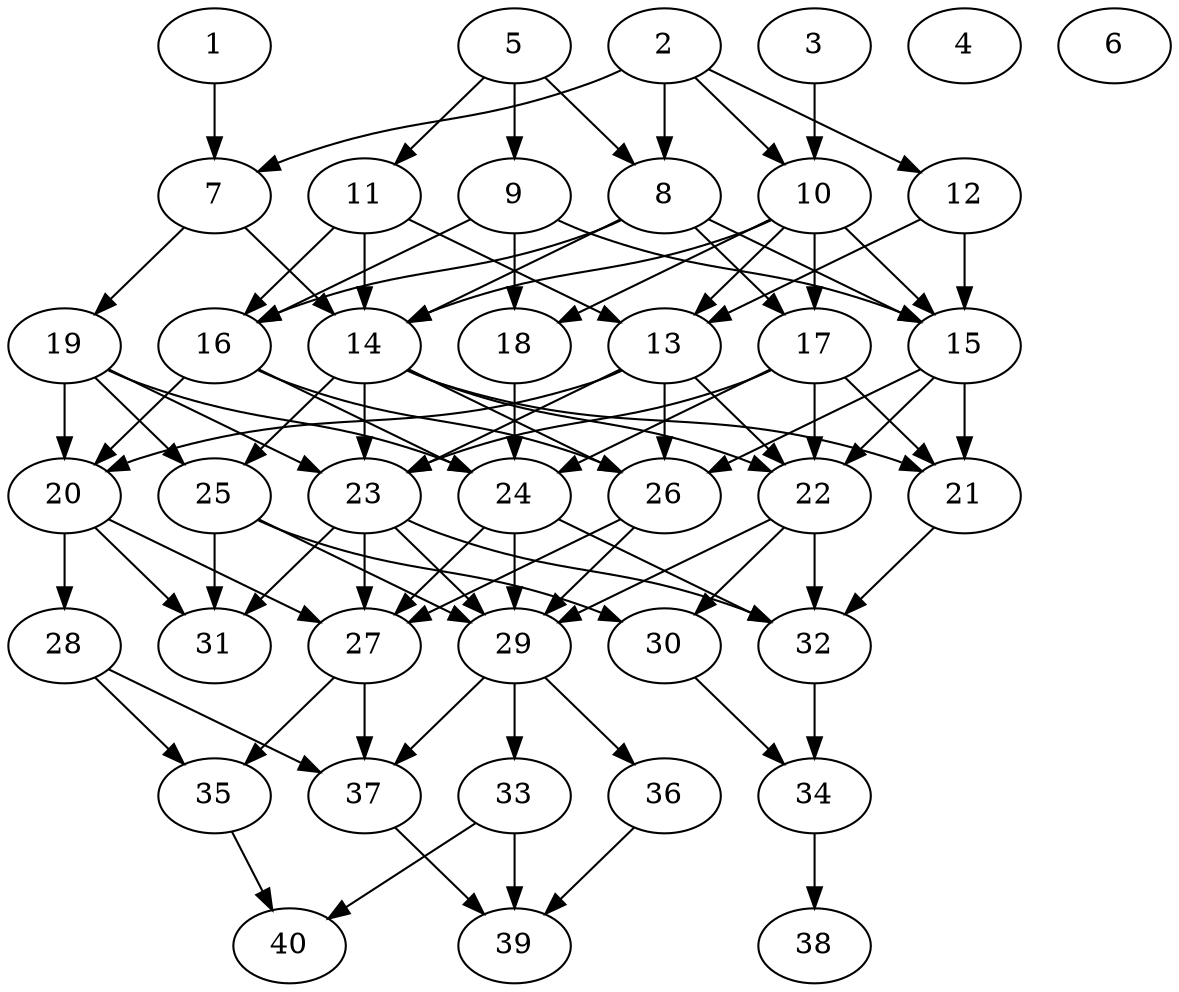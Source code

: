 // DAG automatically generated by daggen at Thu Oct  3 14:06:48 2019
// ./daggen --dot -n 40 --ccr 0.5 --fat 0.5 --regular 0.7 --density 0.6 --mindata 5242880 --maxdata 52428800 
digraph G {
  1 [size="84862976", alpha="0.06", expect_size="42431488"] 
  1 -> 7 [size ="42431488"]
  2 [size="70842368", alpha="0.15", expect_size="35421184"] 
  2 -> 7 [size ="35421184"]
  2 -> 8 [size ="35421184"]
  2 -> 10 [size ="35421184"]
  2 -> 12 [size ="35421184"]
  3 [size="38678528", alpha="0.16", expect_size="19339264"] 
  3 -> 10 [size ="19339264"]
  4 [size="37541888", alpha="0.10", expect_size="18770944"] 
  5 [size="60362752", alpha="0.00", expect_size="30181376"] 
  5 -> 8 [size ="30181376"]
  5 -> 9 [size ="30181376"]
  5 -> 11 [size ="30181376"]
  6 [size="33173504", alpha="0.04", expect_size="16586752"] 
  7 [size="24860672", alpha="0.04", expect_size="12430336"] 
  7 -> 14 [size ="12430336"]
  7 -> 19 [size ="12430336"]
  8 [size="59115520", alpha="0.03", expect_size="29557760"] 
  8 -> 14 [size ="29557760"]
  8 -> 15 [size ="29557760"]
  8 -> 16 [size ="29557760"]
  8 -> 17 [size ="29557760"]
  9 [size="31834112", alpha="0.01", expect_size="15917056"] 
  9 -> 15 [size ="15917056"]
  9 -> 16 [size ="15917056"]
  9 -> 18 [size ="15917056"]
  10 [size="27885568", alpha="0.10", expect_size="13942784"] 
  10 -> 13 [size ="13942784"]
  10 -> 14 [size ="13942784"]
  10 -> 15 [size ="13942784"]
  10 -> 17 [size ="13942784"]
  10 -> 18 [size ="13942784"]
  11 [size="96288768", alpha="0.14", expect_size="48144384"] 
  11 -> 13 [size ="48144384"]
  11 -> 14 [size ="48144384"]
  11 -> 16 [size ="48144384"]
  12 [size="30490624", alpha="0.14", expect_size="15245312"] 
  12 -> 13 [size ="15245312"]
  12 -> 15 [size ="15245312"]
  13 [size="102932480", alpha="0.17", expect_size="51466240"] 
  13 -> 20 [size ="51466240"]
  13 -> 22 [size ="51466240"]
  13 -> 23 [size ="51466240"]
  13 -> 26 [size ="51466240"]
  14 [size="82202624", alpha="0.17", expect_size="41101312"] 
  14 -> 21 [size ="41101312"]
  14 -> 22 [size ="41101312"]
  14 -> 23 [size ="41101312"]
  14 -> 25 [size ="41101312"]
  14 -> 26 [size ="41101312"]
  15 [size="33003520", alpha="0.19", expect_size="16501760"] 
  15 -> 21 [size ="16501760"]
  15 -> 22 [size ="16501760"]
  15 -> 26 [size ="16501760"]
  16 [size="33552384", alpha="0.15", expect_size="16776192"] 
  16 -> 20 [size ="16776192"]
  16 -> 24 [size ="16776192"]
  16 -> 26 [size ="16776192"]
  17 [size="51898368", alpha="0.14", expect_size="25949184"] 
  17 -> 21 [size ="25949184"]
  17 -> 22 [size ="25949184"]
  17 -> 23 [size ="25949184"]
  17 -> 24 [size ="25949184"]
  18 [size="72058880", alpha="0.16", expect_size="36029440"] 
  18 -> 24 [size ="36029440"]
  19 [size="83988480", alpha="0.09", expect_size="41994240"] 
  19 -> 20 [size ="41994240"]
  19 -> 23 [size ="41994240"]
  19 -> 24 [size ="41994240"]
  19 -> 25 [size ="41994240"]
  20 [size="89438208", alpha="0.13", expect_size="44719104"] 
  20 -> 27 [size ="44719104"]
  20 -> 28 [size ="44719104"]
  20 -> 31 [size ="44719104"]
  21 [size="42915840", alpha="0.12", expect_size="21457920"] 
  21 -> 32 [size ="21457920"]
  22 [size="16195584", alpha="0.04", expect_size="8097792"] 
  22 -> 29 [size ="8097792"]
  22 -> 30 [size ="8097792"]
  22 -> 32 [size ="8097792"]
  23 [size="84174848", alpha="0.03", expect_size="42087424"] 
  23 -> 27 [size ="42087424"]
  23 -> 29 [size ="42087424"]
  23 -> 31 [size ="42087424"]
  23 -> 32 [size ="42087424"]
  24 [size="68765696", alpha="0.07", expect_size="34382848"] 
  24 -> 27 [size ="34382848"]
  24 -> 29 [size ="34382848"]
  24 -> 32 [size ="34382848"]
  25 [size="53831680", alpha="0.01", expect_size="26915840"] 
  25 -> 29 [size ="26915840"]
  25 -> 30 [size ="26915840"]
  25 -> 31 [size ="26915840"]
  26 [size="48297984", alpha="0.00", expect_size="24148992"] 
  26 -> 27 [size ="24148992"]
  26 -> 29 [size ="24148992"]
  27 [size="26687488", alpha="0.03", expect_size="13343744"] 
  27 -> 35 [size ="13343744"]
  27 -> 37 [size ="13343744"]
  28 [size="93915136", alpha="0.16", expect_size="46957568"] 
  28 -> 35 [size ="46957568"]
  28 -> 37 [size ="46957568"]
  29 [size="77195264", alpha="0.13", expect_size="38597632"] 
  29 -> 33 [size ="38597632"]
  29 -> 36 [size ="38597632"]
  29 -> 37 [size ="38597632"]
  30 [size="24446976", alpha="0.14", expect_size="12223488"] 
  30 -> 34 [size ="12223488"]
  31 [size="83636224", alpha="0.13", expect_size="41818112"] 
  32 [size="46028800", alpha="0.16", expect_size="23014400"] 
  32 -> 34 [size ="23014400"]
  33 [size="66351104", alpha="0.19", expect_size="33175552"] 
  33 -> 39 [size ="33175552"]
  33 -> 40 [size ="33175552"]
  34 [size="78428160", alpha="0.17", expect_size="39214080"] 
  34 -> 38 [size ="39214080"]
  35 [size="14944256", alpha="0.00", expect_size="7472128"] 
  35 -> 40 [size ="7472128"]
  36 [size="20150272", alpha="0.08", expect_size="10075136"] 
  36 -> 39 [size ="10075136"]
  37 [size="22362112", alpha="0.05", expect_size="11181056"] 
  37 -> 39 [size ="11181056"]
  38 [size="35958784", alpha="0.14", expect_size="17979392"] 
  39 [size="15196160", alpha="0.19", expect_size="7598080"] 
  40 [size="75798528", alpha="0.01", expect_size="37899264"] 
}
